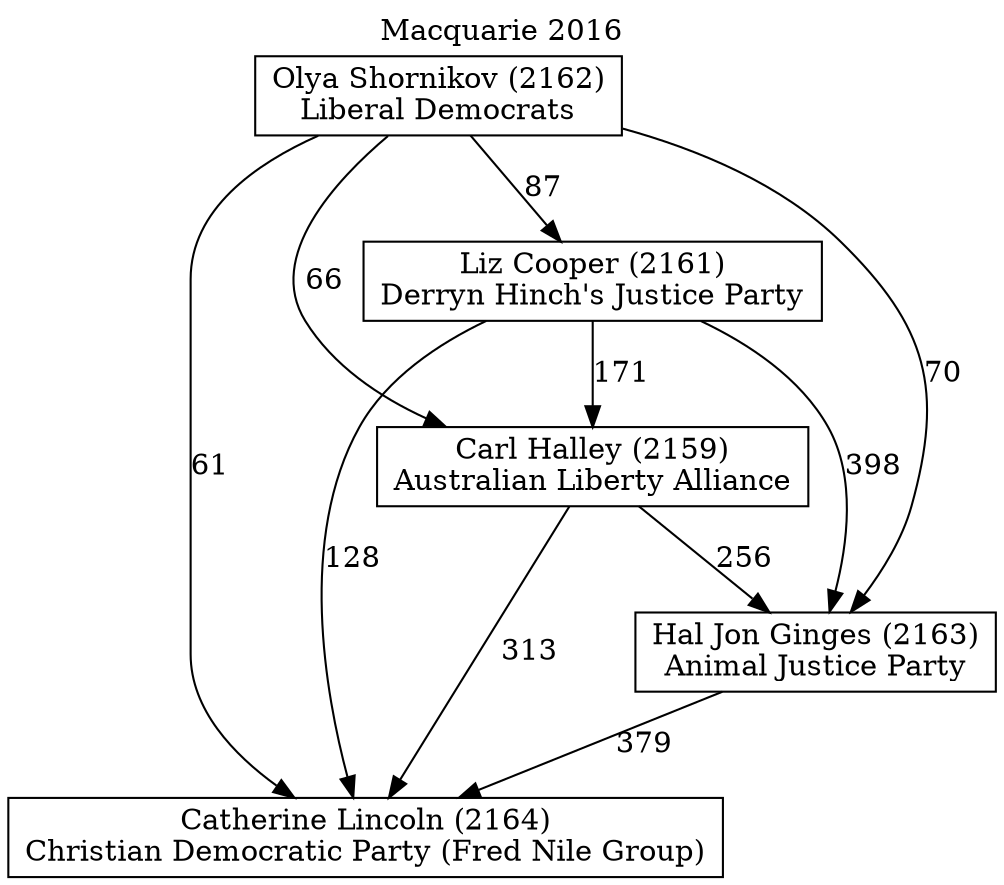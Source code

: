 // House preference flow
digraph "Catherine Lincoln (2164)_Macquarie_2016" {
	graph [label="Macquarie 2016" labelloc=t mclimit=10]
	node [shape=box]
	"Liz Cooper (2161)" [label="Liz Cooper (2161)
Derryn Hinch's Justice Party"]
	"Olya Shornikov (2162)" [label="Olya Shornikov (2162)
Liberal Democrats"]
	"Catherine Lincoln (2164)" [label="Catherine Lincoln (2164)
Christian Democratic Party (Fred Nile Group)"]
	"Hal Jon Ginges (2163)" [label="Hal Jon Ginges (2163)
Animal Justice Party"]
	"Carl Halley (2159)" [label="Carl Halley (2159)
Australian Liberty Alliance"]
	"Liz Cooper (2161)" -> "Carl Halley (2159)" [label=171]
	"Olya Shornikov (2162)" -> "Catherine Lincoln (2164)" [label=61]
	"Liz Cooper (2161)" -> "Catherine Lincoln (2164)" [label=128]
	"Olya Shornikov (2162)" -> "Hal Jon Ginges (2163)" [label=70]
	"Liz Cooper (2161)" -> "Hal Jon Ginges (2163)" [label=398]
	"Olya Shornikov (2162)" -> "Carl Halley (2159)" [label=66]
	"Carl Halley (2159)" -> "Catherine Lincoln (2164)" [label=313]
	"Hal Jon Ginges (2163)" -> "Catherine Lincoln (2164)" [label=379]
	"Carl Halley (2159)" -> "Hal Jon Ginges (2163)" [label=256]
	"Olya Shornikov (2162)" -> "Liz Cooper (2161)" [label=87]
}
